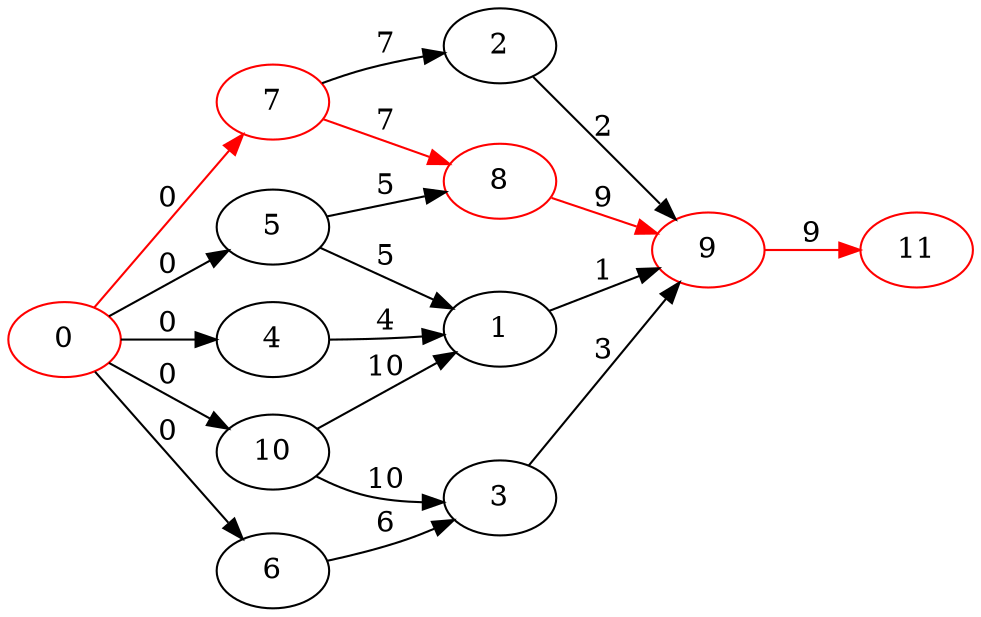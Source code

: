 digraph { rankdir=LR
    "7" [color="red"]
    "8" [color="red"]
    "9" [color="red"]
    "0" [color="red"]
    "11" [color="red"]
    "1" -> "9" [label="1"] 
    "2" -> "9" [label="2"] 
    "3" -> "9" [label="3"] 
    "4" -> "1" [label="4"] 
    "5" -> "1" [label="5"] 
    "5" -> "8" [label="5"] 
    "6" -> "3" [label="6"] 
    "7" -> "2" [label="7"] 
    "7" -> "8" [label="7" color="red" ] 
    "8" -> "9" [label="9" color="red" ] 
    "9" -> "11" [label="9" color="red" ] 
    "10" -> "1" [label="10"] 
    "10" -> "3" [label="10"] 
    "0" -> "4" [label="0"] 
    "0" -> "5" [label="0"] 
    "0" -> "6" [label="0"] 
    "0" -> "7" [label="0" color="red" ] 
    "0" -> "10" [label="0"] 
}
